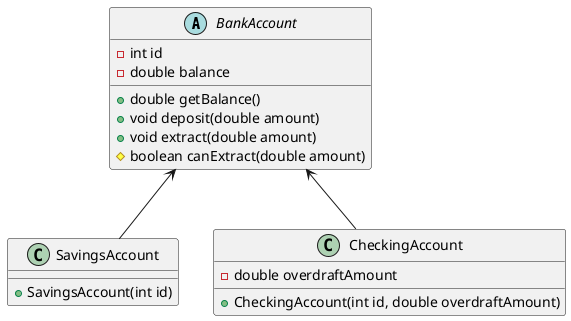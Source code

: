@startuml
'https://plantuml.com/class-diagram

abstract BankAccount
class SavingsAccount
class CheckingAccount

BankAccount <-- CheckingAccount
BankAccount <-- SavingsAccount

abstract BankAccount {
    -int id
    -double balance

    +double getBalance()
    +void deposit(double amount)
    +void extract(double amount)
    #boolean canExtract(double amount)
}

class CheckingAccount {
    -double overdraftAmount

    +CheckingAccount(int id, double overdraftAmount)
}

class SavingsAccount {
    +SavingsAccount(int id)
}

@enduml